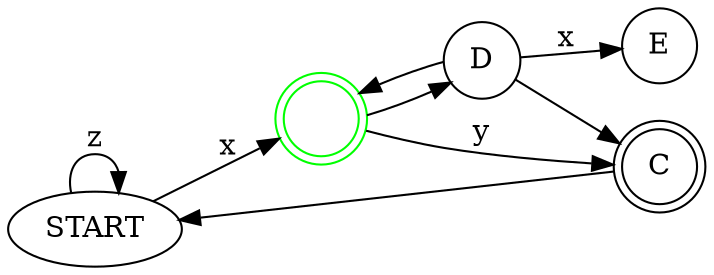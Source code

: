 digraph {
  rankdir=LR;
  START;
  node [shape = doublecircle]; B C;
  node [shape = circle];
  START -> START[label=z];
  START -> B[label=x];
  B -> C[label=y];
  C -> START;
  B -> D;
  D -> {B; C}
  D -> E[label=x];
  
  B [
  	fontcolor=white,
  	color=green,
  	peripheries=2
  ];
}